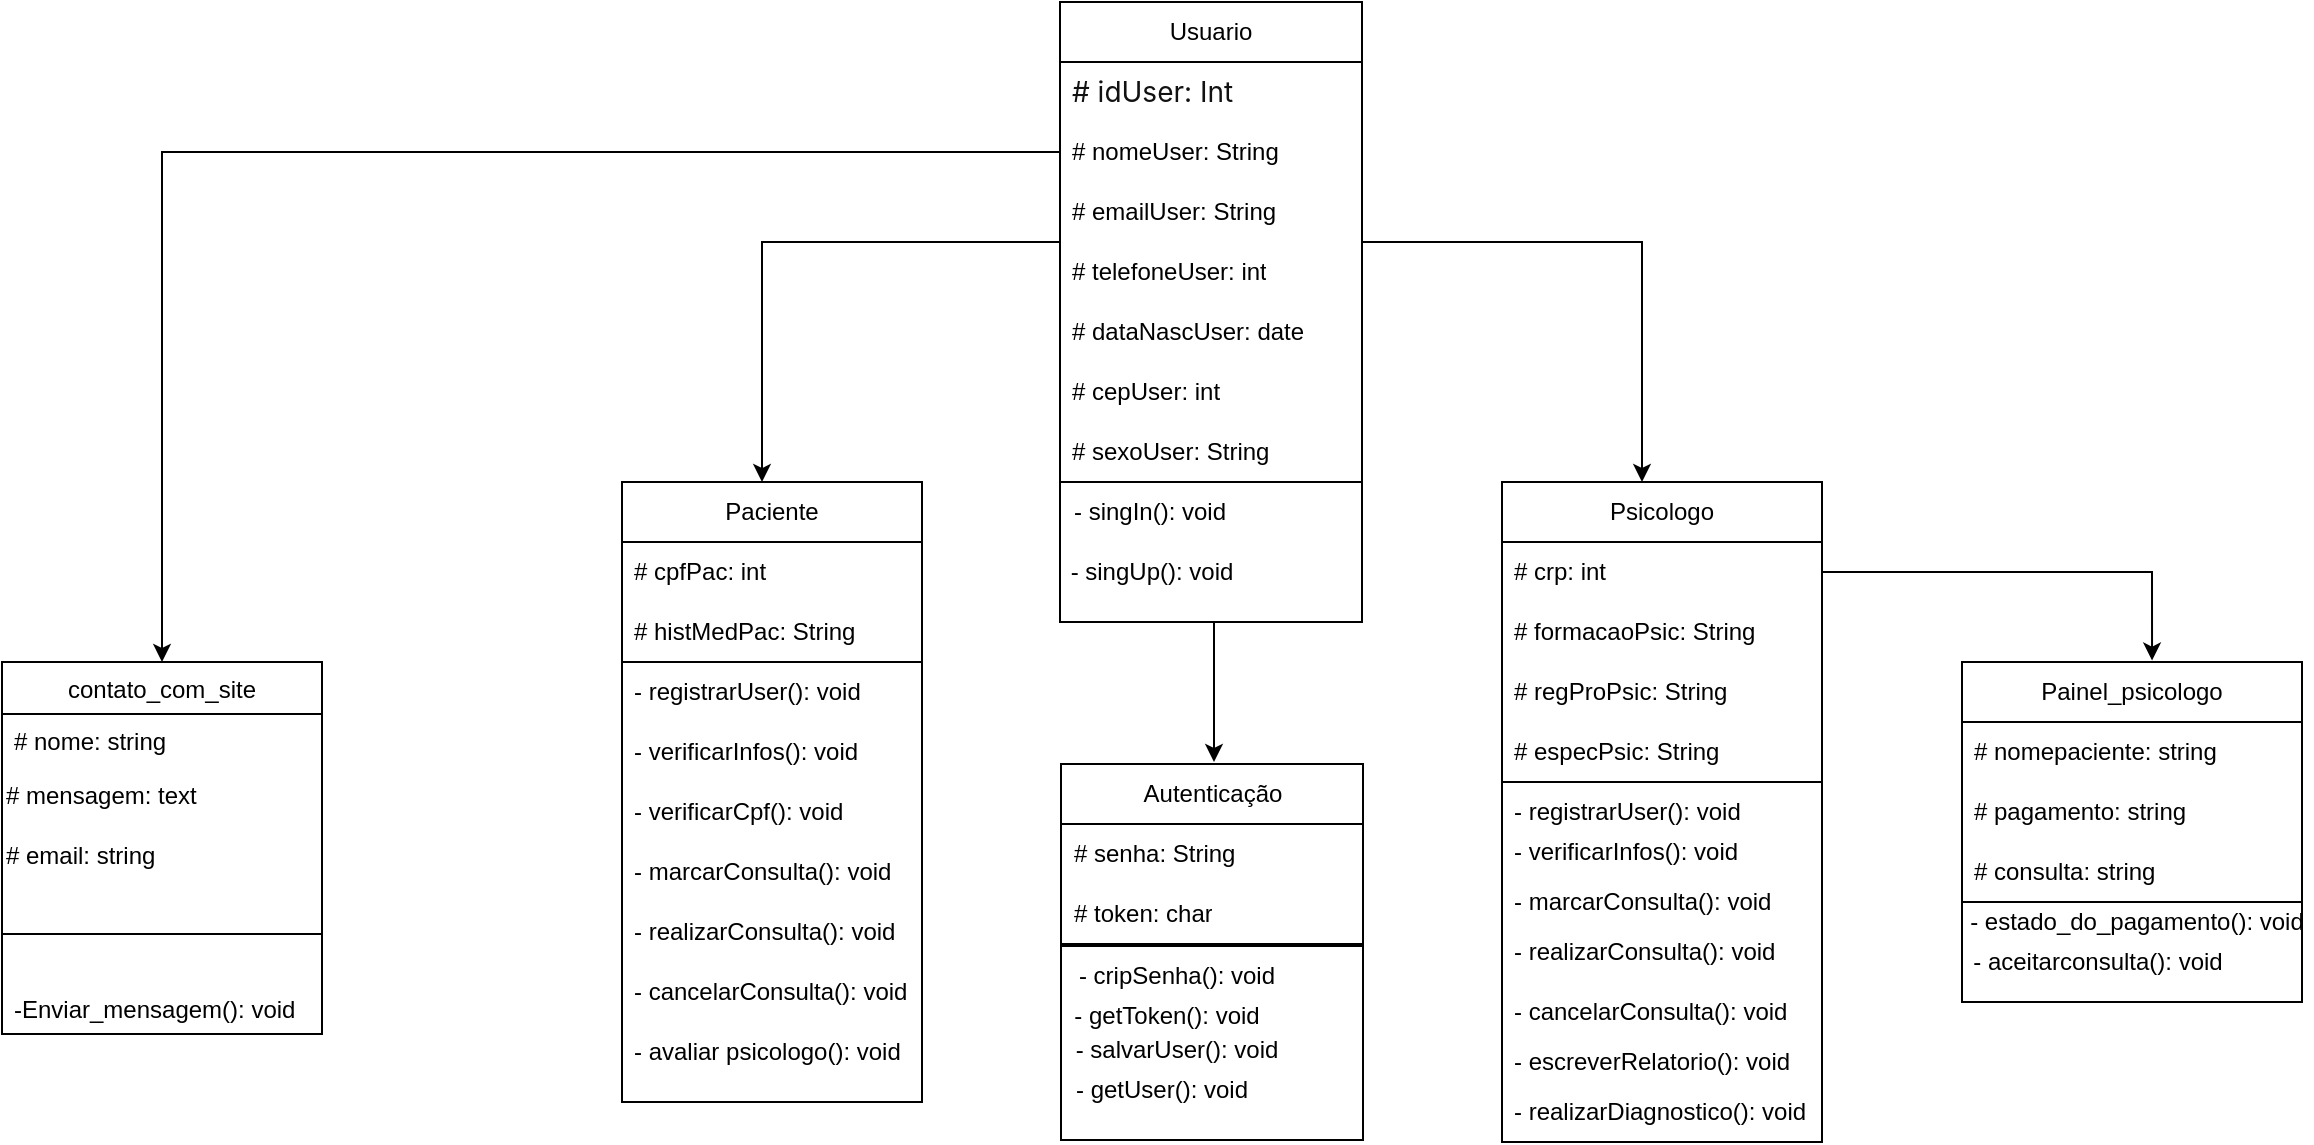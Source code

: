 <mxfile version="24.5.5" type="github">
  <diagram name="Página-1" id="5c7cXVIxc6Zba3c8BK8-">
    <mxGraphModel dx="2220" dy="766" grid="1" gridSize="10" guides="1" tooltips="1" connect="1" arrows="1" fold="1" page="1" pageScale="1" pageWidth="827" pageHeight="1169" math="0" shadow="0">
      <root>
        <mxCell id="0" />
        <mxCell id="1" parent="0" />
        <mxCell id="kuCT0JWgRBGRcobsYB0P-81" style="edgeStyle=orthogonalEdgeStyle;rounded=0;orthogonalLoop=1;jettySize=auto;html=1;" parent="1" source="kuCT0JWgRBGRcobsYB0P-1" target="kuCT0JWgRBGRcobsYB0P-21" edge="1">
          <mxGeometry relative="1" as="geometry">
            <Array as="points">
              <mxPoint x="640" y="190" />
            </Array>
          </mxGeometry>
        </mxCell>
        <mxCell id="kuCT0JWgRBGRcobsYB0P-1" value="Usuario" style="swimlane;fontStyle=0;childLayout=stackLayout;horizontal=1;startSize=30;horizontalStack=0;resizeParent=1;resizeParentMax=0;resizeLast=0;collapsible=1;marginBottom=0;whiteSpace=wrap;html=1;" parent="1" vertex="1">
          <mxGeometry x="349" y="70" width="151" height="240" as="geometry" />
        </mxCell>
        <mxCell id="kuCT0JWgRBGRcobsYB0P-2" value="&lt;div&gt;&lt;font face=&quot;-apple-system, Roboto, SegoeUI, Segoe UI, Helvetica Neue, Helvetica, Microsoft YaHei, Meiryo UI, Meiryo, Arial Unicode MS, sans-serif&quot; color=&quot;#111111&quot;&gt;&lt;span style=&quot;font-size: 14px;&quot;&gt;# idUser: Int&lt;/span&gt;&lt;/font&gt;&lt;/div&gt;" style="text;strokeColor=none;fillColor=none;align=left;verticalAlign=middle;spacingLeft=4;spacingRight=4;overflow=hidden;points=[[0,0.5],[1,0.5]];portConstraint=eastwest;rotatable=0;whiteSpace=wrap;html=1;" parent="kuCT0JWgRBGRcobsYB0P-1" vertex="1">
          <mxGeometry y="30" width="151" height="30" as="geometry" />
        </mxCell>
        <mxCell id="kuCT0JWgRBGRcobsYB0P-3" value="# nomeUser: String" style="text;strokeColor=none;fillColor=none;align=left;verticalAlign=middle;spacingLeft=4;spacingRight=4;overflow=hidden;points=[[0,0.5],[1,0.5]];portConstraint=eastwest;rotatable=0;whiteSpace=wrap;html=1;" parent="kuCT0JWgRBGRcobsYB0P-1" vertex="1">
          <mxGeometry y="60" width="151" height="30" as="geometry" />
        </mxCell>
        <mxCell id="kuCT0JWgRBGRcobsYB0P-4" value="# emailUser: String" style="text;strokeColor=none;fillColor=none;align=left;verticalAlign=middle;spacingLeft=4;spacingRight=4;overflow=hidden;points=[[0,0.5],[1,0.5]];portConstraint=eastwest;rotatable=0;whiteSpace=wrap;html=1;" parent="kuCT0JWgRBGRcobsYB0P-1" vertex="1">
          <mxGeometry y="90" width="151" height="30" as="geometry" />
        </mxCell>
        <mxCell id="kuCT0JWgRBGRcobsYB0P-6" value="# telefoneUser: int" style="text;strokeColor=none;fillColor=none;align=left;verticalAlign=middle;spacingLeft=4;spacingRight=4;overflow=hidden;points=[[0,0.5],[1,0.5]];portConstraint=eastwest;rotatable=0;whiteSpace=wrap;html=1;" parent="kuCT0JWgRBGRcobsYB0P-1" vertex="1">
          <mxGeometry y="120" width="151" height="30" as="geometry" />
        </mxCell>
        <mxCell id="kuCT0JWgRBGRcobsYB0P-5" value="# dataNascUser: date" style="text;strokeColor=none;fillColor=none;align=left;verticalAlign=middle;spacingLeft=4;spacingRight=4;overflow=hidden;points=[[0,0.5],[1,0.5]];portConstraint=eastwest;rotatable=0;whiteSpace=wrap;html=1;" parent="kuCT0JWgRBGRcobsYB0P-1" vertex="1">
          <mxGeometry y="150" width="151" height="30" as="geometry" />
        </mxCell>
        <mxCell id="kuCT0JWgRBGRcobsYB0P-7" value="# cepUser: int" style="text;strokeColor=none;fillColor=none;align=left;verticalAlign=middle;spacingLeft=4;spacingRight=4;overflow=hidden;points=[[0,0.5],[1,0.5]];portConstraint=eastwest;rotatable=0;whiteSpace=wrap;html=1;" parent="kuCT0JWgRBGRcobsYB0P-1" vertex="1">
          <mxGeometry y="180" width="151" height="30" as="geometry" />
        </mxCell>
        <mxCell id="kuCT0JWgRBGRcobsYB0P-8" value="# sexoUser: String" style="text;strokeColor=none;fillColor=none;align=left;verticalAlign=middle;spacingLeft=4;spacingRight=4;overflow=hidden;points=[[0,0.5],[1,0.5]];portConstraint=eastwest;rotatable=0;whiteSpace=wrap;html=1;" parent="kuCT0JWgRBGRcobsYB0P-1" vertex="1">
          <mxGeometry y="210" width="151" height="30" as="geometry" />
        </mxCell>
        <mxCell id="kuCT0JWgRBGRcobsYB0P-9" value="Paciente" style="swimlane;fontStyle=0;childLayout=stackLayout;horizontal=1;startSize=30;horizontalStack=0;resizeParent=1;resizeParentMax=0;resizeLast=0;collapsible=1;marginBottom=0;whiteSpace=wrap;html=1;" parent="1" vertex="1">
          <mxGeometry x="130" y="310" width="150" height="90" as="geometry" />
        </mxCell>
        <mxCell id="kuCT0JWgRBGRcobsYB0P-10" value="# cpfPac: int" style="text;strokeColor=none;fillColor=none;align=left;verticalAlign=middle;spacingLeft=4;spacingRight=4;overflow=hidden;points=[[0,0.5],[1,0.5]];portConstraint=eastwest;rotatable=0;whiteSpace=wrap;html=1;" parent="kuCT0JWgRBGRcobsYB0P-9" vertex="1">
          <mxGeometry y="30" width="150" height="30" as="geometry" />
        </mxCell>
        <mxCell id="kuCT0JWgRBGRcobsYB0P-11" value="# histMedPac: String" style="text;strokeColor=none;fillColor=none;align=left;verticalAlign=middle;spacingLeft=4;spacingRight=4;overflow=hidden;points=[[0,0.5],[1,0.5]];portConstraint=eastwest;rotatable=0;whiteSpace=wrap;html=1;" parent="kuCT0JWgRBGRcobsYB0P-9" vertex="1">
          <mxGeometry y="60" width="150" height="30" as="geometry" />
        </mxCell>
        <mxCell id="kuCT0JWgRBGRcobsYB0P-13" value="" style="rounded=0;whiteSpace=wrap;html=1;" parent="1" vertex="1">
          <mxGeometry x="130" y="400" width="150" height="220" as="geometry" />
        </mxCell>
        <mxCell id="kuCT0JWgRBGRcobsYB0P-14" value="- registrarUser():&lt;span style=&quot;text-align: center;&quot;&gt;&amp;nbsp;void&lt;/span&gt;" style="text;strokeColor=none;fillColor=none;align=left;verticalAlign=middle;spacingLeft=4;spacingRight=4;overflow=hidden;points=[[0,0.5],[1,0.5]];portConstraint=eastwest;rotatable=0;whiteSpace=wrap;html=1;" parent="1" vertex="1">
          <mxGeometry x="130" y="400" width="140" height="30" as="geometry" />
        </mxCell>
        <mxCell id="kuCT0JWgRBGRcobsYB0P-15" value="- verificarInfos():&lt;span style=&quot;text-align: center;&quot;&gt;&amp;nbsp;void&lt;/span&gt;" style="text;strokeColor=none;fillColor=none;align=left;verticalAlign=middle;spacingLeft=4;spacingRight=4;overflow=hidden;points=[[0,0.5],[1,0.5]];portConstraint=eastwest;rotatable=0;whiteSpace=wrap;html=1;" parent="1" vertex="1">
          <mxGeometry x="130" y="430" width="140" height="30" as="geometry" />
        </mxCell>
        <mxCell id="kuCT0JWgRBGRcobsYB0P-16" value="- verificarCpf():&lt;span style=&quot;text-align: center;&quot;&gt;&amp;nbsp;void&lt;/span&gt;" style="text;strokeColor=none;fillColor=none;align=left;verticalAlign=middle;spacingLeft=4;spacingRight=4;overflow=hidden;points=[[0,0.5],[1,0.5]];portConstraint=eastwest;rotatable=0;whiteSpace=wrap;html=1;" parent="1" vertex="1">
          <mxGeometry x="130" y="460" width="140" height="30" as="geometry" />
        </mxCell>
        <mxCell id="kuCT0JWgRBGRcobsYB0P-17" value="- marcarConsulta():&lt;span style=&quot;text-align: center;&quot;&gt;&amp;nbsp;void&lt;/span&gt;" style="text;strokeColor=none;fillColor=none;align=left;verticalAlign=middle;spacingLeft=4;spacingRight=4;overflow=hidden;points=[[0,0.5],[1,0.5]];portConstraint=eastwest;rotatable=0;whiteSpace=wrap;html=1;" parent="1" vertex="1">
          <mxGeometry x="130" y="490" width="140" height="30" as="geometry" />
        </mxCell>
        <mxCell id="kuCT0JWgRBGRcobsYB0P-18" value="- realizarConsulta():&lt;span style=&quot;text-align: center;&quot;&gt;&amp;nbsp;void&lt;/span&gt;" style="text;strokeColor=none;fillColor=none;align=left;verticalAlign=middle;spacingLeft=4;spacingRight=4;overflow=hidden;points=[[0,0.5],[1,0.5]];portConstraint=eastwest;rotatable=0;whiteSpace=wrap;html=1;" parent="1" vertex="1">
          <mxGeometry x="130" y="520" width="150" height="30" as="geometry" />
        </mxCell>
        <mxCell id="kuCT0JWgRBGRcobsYB0P-19" value="- cancelarConsulta():&lt;span style=&quot;text-align: center;&quot;&gt;&amp;nbsp;void&lt;/span&gt;" style="text;strokeColor=none;fillColor=none;align=left;verticalAlign=middle;spacingLeft=4;spacingRight=4;overflow=hidden;points=[[0,0.5],[1,0.5]];portConstraint=eastwest;rotatable=0;whiteSpace=wrap;html=1;" parent="1" vertex="1">
          <mxGeometry x="130" y="550" width="150" height="30" as="geometry" />
        </mxCell>
        <mxCell id="kuCT0JWgRBGRcobsYB0P-20" value="&lt;font style=&quot;vertical-align: inherit;&quot;&gt;&lt;font style=&quot;vertical-align: inherit;&quot;&gt;- avaliar psicologo():&lt;/font&gt;&lt;/font&gt;&lt;span style=&quot;text-align: center;&quot;&gt;&amp;nbsp;void&lt;/span&gt;" style="text;strokeColor=none;fillColor=none;align=left;verticalAlign=middle;spacingLeft=4;spacingRight=4;overflow=hidden;points=[[0,0.5],[1,0.5]];portConstraint=eastwest;rotatable=0;whiteSpace=wrap;html=1;" parent="1" vertex="1">
          <mxGeometry x="130" y="580" width="150" height="30" as="geometry" />
        </mxCell>
        <mxCell id="kuCT0JWgRBGRcobsYB0P-21" value="Psicologo" style="swimlane;fontStyle=0;childLayout=stackLayout;horizontal=1;startSize=30;horizontalStack=0;resizeParent=1;resizeParentMax=0;resizeLast=0;collapsible=1;marginBottom=0;whiteSpace=wrap;html=1;" parent="1" vertex="1">
          <mxGeometry x="570" y="310" width="160" height="150" as="geometry" />
        </mxCell>
        <mxCell id="kuCT0JWgRBGRcobsYB0P-22" value="# crp: int" style="text;strokeColor=none;fillColor=none;align=left;verticalAlign=middle;spacingLeft=4;spacingRight=4;overflow=hidden;points=[[0,0.5],[1,0.5]];portConstraint=eastwest;rotatable=0;whiteSpace=wrap;html=1;" parent="kuCT0JWgRBGRcobsYB0P-21" vertex="1">
          <mxGeometry y="30" width="160" height="30" as="geometry" />
        </mxCell>
        <mxCell id="kuCT0JWgRBGRcobsYB0P-23" value="# formacaoPsic: String" style="text;strokeColor=none;fillColor=none;align=left;verticalAlign=middle;spacingLeft=4;spacingRight=4;overflow=hidden;points=[[0,0.5],[1,0.5]];portConstraint=eastwest;rotatable=0;whiteSpace=wrap;html=1;" parent="kuCT0JWgRBGRcobsYB0P-21" vertex="1">
          <mxGeometry y="60" width="160" height="30" as="geometry" />
        </mxCell>
        <mxCell id="kuCT0JWgRBGRcobsYB0P-24" value="# regProPsic: String" style="text;strokeColor=none;fillColor=none;align=left;verticalAlign=middle;spacingLeft=4;spacingRight=4;overflow=hidden;points=[[0,0.5],[1,0.5]];portConstraint=eastwest;rotatable=0;whiteSpace=wrap;html=1;" parent="kuCT0JWgRBGRcobsYB0P-21" vertex="1">
          <mxGeometry y="90" width="160" height="30" as="geometry" />
        </mxCell>
        <mxCell id="kuCT0JWgRBGRcobsYB0P-25" value="# especPsic: String" style="text;strokeColor=none;fillColor=none;align=left;verticalAlign=middle;spacingLeft=4;spacingRight=4;overflow=hidden;points=[[0,0.5],[1,0.5]];portConstraint=eastwest;rotatable=0;whiteSpace=wrap;html=1;" parent="kuCT0JWgRBGRcobsYB0P-21" vertex="1">
          <mxGeometry y="120" width="160" height="30" as="geometry" />
        </mxCell>
        <mxCell id="kuCT0JWgRBGRcobsYB0P-26" value="" style="rounded=0;whiteSpace=wrap;html=1;" parent="1" vertex="1">
          <mxGeometry x="570" y="460" width="160" height="180" as="geometry" />
        </mxCell>
        <mxCell id="kuCT0JWgRBGRcobsYB0P-27" value="- registrarUser():&lt;span style=&quot;text-align: center;&quot;&gt;&amp;nbsp;void&lt;/span&gt;" style="text;strokeColor=none;fillColor=none;align=left;verticalAlign=middle;spacingLeft=4;spacingRight=4;overflow=hidden;points=[[0,0.5],[1,0.5]];portConstraint=eastwest;rotatable=0;whiteSpace=wrap;html=1;" parent="1" vertex="1">
          <mxGeometry x="570" y="460" width="140" height="30" as="geometry" />
        </mxCell>
        <mxCell id="kuCT0JWgRBGRcobsYB0P-28" value="- verificarInfos():&lt;span style=&quot;text-align: center;&quot;&gt;&amp;nbsp;void&lt;/span&gt;" style="text;strokeColor=none;fillColor=none;align=left;verticalAlign=middle;spacingLeft=4;spacingRight=4;overflow=hidden;points=[[0,0.5],[1,0.5]];portConstraint=eastwest;rotatable=0;whiteSpace=wrap;html=1;" parent="1" vertex="1">
          <mxGeometry x="570" y="480" width="140" height="30" as="geometry" />
        </mxCell>
        <mxCell id="kuCT0JWgRBGRcobsYB0P-30" value="- marcarConsulta():&lt;span style=&quot;text-align: center;&quot;&gt;&amp;nbsp;void&lt;/span&gt;" style="text;strokeColor=none;fillColor=none;align=left;verticalAlign=middle;spacingLeft=4;spacingRight=4;overflow=hidden;points=[[0,0.5],[1,0.5]];portConstraint=eastwest;rotatable=0;whiteSpace=wrap;html=1;" parent="1" vertex="1">
          <mxGeometry x="570" y="505" width="140" height="30" as="geometry" />
        </mxCell>
        <mxCell id="kuCT0JWgRBGRcobsYB0P-31" value="- realizarConsulta():&lt;span style=&quot;text-align: center;&quot;&gt;&amp;nbsp;void&lt;/span&gt;" style="text;strokeColor=none;fillColor=none;align=left;verticalAlign=middle;spacingLeft=4;spacingRight=4;overflow=hidden;points=[[0,0.5],[1,0.5]];portConstraint=eastwest;rotatable=0;whiteSpace=wrap;html=1;" parent="1" vertex="1">
          <mxGeometry x="570" y="530" width="150" height="30" as="geometry" />
        </mxCell>
        <mxCell id="kuCT0JWgRBGRcobsYB0P-32" value="- cancelarConsulta():&lt;span style=&quot;text-align: center;&quot;&gt;&amp;nbsp;void&lt;/span&gt;" style="text;strokeColor=none;fillColor=none;align=left;verticalAlign=middle;spacingLeft=4;spacingRight=4;overflow=hidden;points=[[0,0.5],[1,0.5]];portConstraint=eastwest;rotatable=0;whiteSpace=wrap;html=1;" parent="1" vertex="1">
          <mxGeometry x="570" y="560" width="150" height="30" as="geometry" />
        </mxCell>
        <mxCell id="kuCT0JWgRBGRcobsYB0P-34" value="- escreverRelatorio():&lt;span style=&quot;text-align: center;&quot;&gt;&amp;nbsp;void&lt;/span&gt;" style="text;strokeColor=none;fillColor=none;align=left;verticalAlign=middle;spacingLeft=4;spacingRight=4;overflow=hidden;points=[[0,0.5],[1,0.5]];portConstraint=eastwest;rotatable=0;whiteSpace=wrap;html=1;" parent="1" vertex="1">
          <mxGeometry x="570" y="584.5" width="160" height="30" as="geometry" />
        </mxCell>
        <mxCell id="kuCT0JWgRBGRcobsYB0P-35" value="- realizarDiagnostico():&lt;span style=&quot;text-align: center;&quot;&gt;&amp;nbsp;void&lt;/span&gt;" style="text;strokeColor=none;fillColor=none;align=left;verticalAlign=middle;spacingLeft=4;spacingRight=4;overflow=hidden;points=[[0,0.5],[1,0.5]];portConstraint=eastwest;rotatable=0;whiteSpace=wrap;html=1;" parent="1" vertex="1">
          <mxGeometry x="570" y="610" width="160" height="30" as="geometry" />
        </mxCell>
        <mxCell id="kuCT0JWgRBGRcobsYB0P-79" style="edgeStyle=orthogonalEdgeStyle;rounded=0;orthogonalLoop=1;jettySize=auto;html=1;" parent="1" source="kuCT0JWgRBGRcobsYB0P-1" target="kuCT0JWgRBGRcobsYB0P-9" edge="1">
          <mxGeometry relative="1" as="geometry">
            <Array as="points">
              <mxPoint x="200" y="190" />
            </Array>
          </mxGeometry>
        </mxCell>
        <mxCell id="KTSWGA55j3tpUjNlQqNr-6" value="&lt;span style=&quot;font-weight: 400;&quot;&gt;contato_com_site&lt;/span&gt;" style="swimlane;fontStyle=1;align=center;verticalAlign=top;childLayout=stackLayout;horizontal=1;startSize=26;horizontalStack=0;resizeParent=1;resizeParentMax=0;resizeLast=0;collapsible=1;marginBottom=0;whiteSpace=wrap;html=1;" parent="1" vertex="1">
          <mxGeometry x="-180" y="400" width="160" height="186" as="geometry" />
        </mxCell>
        <mxCell id="KTSWGA55j3tpUjNlQqNr-7" value="# nome: string" style="text;strokeColor=none;fillColor=none;align=left;verticalAlign=top;spacingLeft=4;spacingRight=4;overflow=hidden;rotatable=0;points=[[0,0.5],[1,0.5]];portConstraint=eastwest;whiteSpace=wrap;html=1;" parent="KTSWGA55j3tpUjNlQqNr-6" vertex="1">
          <mxGeometry y="26" width="160" height="26" as="geometry" />
        </mxCell>
        <mxCell id="ylbElyYXsv-rQZZ2zQGT-1" value="# mensagem: text" style="text;html=1;align=left;verticalAlign=middle;whiteSpace=wrap;rounded=0;" parent="KTSWGA55j3tpUjNlQqNr-6" vertex="1">
          <mxGeometry y="52" width="160" height="30" as="geometry" />
        </mxCell>
        <mxCell id="ylbElyYXsv-rQZZ2zQGT-2" value="# email: string" style="text;html=1;align=left;verticalAlign=middle;whiteSpace=wrap;rounded=0;" parent="KTSWGA55j3tpUjNlQqNr-6" vertex="1">
          <mxGeometry y="82" width="160" height="30" as="geometry" />
        </mxCell>
        <mxCell id="KTSWGA55j3tpUjNlQqNr-8" value="" style="line;strokeWidth=1;fillColor=none;align=left;verticalAlign=middle;spacingTop=-1;spacingLeft=3;spacingRight=3;rotatable=0;labelPosition=right;points=[];portConstraint=eastwest;strokeColor=inherit;" parent="KTSWGA55j3tpUjNlQqNr-6" vertex="1">
          <mxGeometry y="112" width="160" height="48" as="geometry" />
        </mxCell>
        <mxCell id="KTSWGA55j3tpUjNlQqNr-9" value="-Enviar_mensagem():&lt;span style=&quot;text-align: center;&quot;&gt;&amp;nbsp;void&lt;/span&gt;" style="text;strokeColor=none;fillColor=none;align=left;verticalAlign=top;spacingLeft=4;spacingRight=4;overflow=hidden;rotatable=0;points=[[0,0.5],[1,0.5]];portConstraint=eastwest;whiteSpace=wrap;html=1;" parent="KTSWGA55j3tpUjNlQqNr-6" vertex="1">
          <mxGeometry y="160" width="160" height="26" as="geometry" />
        </mxCell>
        <mxCell id="f6tH5VBtJ50COLE8GkYW-1" style="edgeStyle=orthogonalEdgeStyle;rounded=0;orthogonalLoop=1;jettySize=auto;html=1;" parent="1" source="kuCT0JWgRBGRcobsYB0P-3" target="KTSWGA55j3tpUjNlQqNr-6" edge="1">
          <mxGeometry relative="1" as="geometry" />
        </mxCell>
        <mxCell id="WdV4Z3mDpusipRj5li7K-1" value="&lt;font style=&quot;vertical-align: inherit;&quot;&gt;&lt;font style=&quot;vertical-align: inherit;&quot;&gt;Painel_psicologo&lt;/font&gt;&lt;/font&gt;" style="swimlane;fontStyle=0;childLayout=stackLayout;horizontal=1;startSize=30;horizontalStack=0;resizeParent=1;resizeParentMax=0;resizeLast=0;collapsible=1;marginBottom=0;whiteSpace=wrap;html=1;" parent="1" vertex="1">
          <mxGeometry x="800" y="400" width="170" height="120" as="geometry">
            <mxRectangle x="810" y="400" width="130" height="30" as="alternateBounds" />
          </mxGeometry>
        </mxCell>
        <mxCell id="WdV4Z3mDpusipRj5li7K-2" value="&lt;font style=&quot;vertical-align: inherit;&quot;&gt;&lt;font style=&quot;vertical-align: inherit;&quot;&gt;# nomepaciente: string&lt;/font&gt;&lt;/font&gt;" style="text;strokeColor=none;fillColor=none;align=left;verticalAlign=middle;spacingLeft=4;spacingRight=4;overflow=hidden;points=[[0,0.5],[1,0.5]];portConstraint=eastwest;rotatable=0;whiteSpace=wrap;html=1;" parent="WdV4Z3mDpusipRj5li7K-1" vertex="1">
          <mxGeometry y="30" width="170" height="30" as="geometry" />
        </mxCell>
        <mxCell id="WdV4Z3mDpusipRj5li7K-3" value="&lt;font style=&quot;vertical-align: inherit;&quot;&gt;&lt;font style=&quot;vertical-align: inherit;&quot;&gt;# pagamento: string&lt;/font&gt;&lt;/font&gt;" style="text;strokeColor=none;fillColor=none;align=left;verticalAlign=middle;spacingLeft=4;spacingRight=4;overflow=hidden;points=[[0,0.5],[1,0.5]];portConstraint=eastwest;rotatable=0;whiteSpace=wrap;html=1;" parent="WdV4Z3mDpusipRj5li7K-1" vertex="1">
          <mxGeometry y="60" width="170" height="30" as="geometry" />
        </mxCell>
        <mxCell id="WdV4Z3mDpusipRj5li7K-4" value="&lt;font style=&quot;vertical-align: inherit;&quot;&gt;&lt;font style=&quot;vertical-align: inherit;&quot;&gt;# consulta: string&lt;/font&gt;&lt;/font&gt;" style="text;strokeColor=none;fillColor=none;align=left;verticalAlign=middle;spacingLeft=4;spacingRight=4;overflow=hidden;points=[[0,0.5],[1,0.5]];portConstraint=eastwest;rotatable=0;whiteSpace=wrap;html=1;" parent="WdV4Z3mDpusipRj5li7K-1" vertex="1">
          <mxGeometry y="90" width="170" height="30" as="geometry" />
        </mxCell>
        <mxCell id="WdV4Z3mDpusipRj5li7K-6" value="" style="rounded=0;whiteSpace=wrap;html=1;" parent="1" vertex="1">
          <mxGeometry x="800" y="520" width="170" height="50" as="geometry" />
        </mxCell>
        <mxCell id="WdV4Z3mDpusipRj5li7K-7" value="&lt;font style=&quot;vertical-align: inherit;&quot;&gt;&lt;font style=&quot;vertical-align: inherit;&quot;&gt;&lt;font style=&quot;vertical-align: inherit;&quot;&gt;&lt;font style=&quot;vertical-align: inherit;&quot;&gt;- estado_do_pagamento():&lt;/font&gt;&lt;/font&gt;&lt;/font&gt;&lt;/font&gt;&amp;nbsp;void" style="text;html=1;align=center;verticalAlign=middle;whiteSpace=wrap;rounded=0;" parent="1" vertex="1">
          <mxGeometry x="800" y="515" width="175" height="30" as="geometry" />
        </mxCell>
        <mxCell id="WdV4Z3mDpusipRj5li7K-8" value="&lt;font style=&quot;vertical-align: inherit;&quot;&gt;&lt;font style=&quot;vertical-align: inherit;&quot;&gt;&lt;font style=&quot;vertical-align: inherit;&quot;&gt;&lt;font style=&quot;vertical-align: inherit;&quot;&gt;&lt;font style=&quot;vertical-align: inherit;&quot;&gt;&lt;font style=&quot;vertical-align: inherit;&quot;&gt;- aceitarconsulta():&lt;/font&gt;&lt;/font&gt;&lt;/font&gt;&lt;/font&gt;&lt;/font&gt;&lt;/font&gt;&amp;nbsp;void" style="text;html=1;align=center;verticalAlign=middle;whiteSpace=wrap;rounded=0;" parent="1" vertex="1">
          <mxGeometry x="800" y="537.5" width="135.5" height="25" as="geometry" />
        </mxCell>
        <mxCell id="WdV4Z3mDpusipRj5li7K-11" style="edgeStyle=orthogonalEdgeStyle;rounded=0;orthogonalLoop=1;jettySize=auto;html=1;entryX=0.559;entryY=-0.006;entryDx=0;entryDy=0;entryPerimeter=0;" parent="1" source="kuCT0JWgRBGRcobsYB0P-22" target="WdV4Z3mDpusipRj5li7K-1" edge="1">
          <mxGeometry relative="1" as="geometry" />
        </mxCell>
        <mxCell id="zIu3LnJmdOH835NPaIIr-1" value="" style="rounded=0;whiteSpace=wrap;html=1;" vertex="1" parent="1">
          <mxGeometry x="349" y="310" width="151" height="70" as="geometry" />
        </mxCell>
        <mxCell id="zIu3LnJmdOH835NPaIIr-2" value="- singIn(): void" style="text;html=1;align=center;verticalAlign=middle;whiteSpace=wrap;rounded=0;" vertex="1" parent="1">
          <mxGeometry x="349" y="310" width="89.5" height="30" as="geometry" />
        </mxCell>
        <mxCell id="zIu3LnJmdOH835NPaIIr-3" value="- singUp(): void" style="text;html=1;align=center;verticalAlign=middle;whiteSpace=wrap;rounded=0;" vertex="1" parent="1">
          <mxGeometry x="349.5" y="340" width="90" height="30" as="geometry" />
        </mxCell>
        <mxCell id="zIu3LnJmdOH835NPaIIr-4" value="Autenticação" style="swimlane;fontStyle=0;childLayout=stackLayout;horizontal=1;startSize=30;horizontalStack=0;resizeParent=1;resizeParentMax=0;resizeLast=0;collapsible=1;marginBottom=0;whiteSpace=wrap;html=1;" vertex="1" parent="1">
          <mxGeometry x="349.5" y="451" width="151" height="90" as="geometry" />
        </mxCell>
        <mxCell id="zIu3LnJmdOH835NPaIIr-5" value="# senha: String" style="text;strokeColor=none;fillColor=none;align=left;verticalAlign=middle;spacingLeft=4;spacingRight=4;overflow=hidden;points=[[0,0.5],[1,0.5]];portConstraint=eastwest;rotatable=0;whiteSpace=wrap;html=1;" vertex="1" parent="zIu3LnJmdOH835NPaIIr-4">
          <mxGeometry y="30" width="151" height="30" as="geometry" />
        </mxCell>
        <mxCell id="zIu3LnJmdOH835NPaIIr-6" value="# token: char" style="text;strokeColor=none;fillColor=none;align=left;verticalAlign=middle;spacingLeft=4;spacingRight=4;overflow=hidden;points=[[0,0.5],[1,0.5]];portConstraint=eastwest;rotatable=0;whiteSpace=wrap;html=1;" vertex="1" parent="zIu3LnJmdOH835NPaIIr-4">
          <mxGeometry y="60" width="151" height="30" as="geometry" />
        </mxCell>
        <mxCell id="zIu3LnJmdOH835NPaIIr-8" value="" style="rounded=0;whiteSpace=wrap;html=1;" vertex="1" parent="1">
          <mxGeometry x="349.5" y="542" width="151" height="97" as="geometry" />
        </mxCell>
        <mxCell id="zIu3LnJmdOH835NPaIIr-9" value="- cripSenha(): void" style="text;html=1;align=center;verticalAlign=middle;whiteSpace=wrap;rounded=0;" vertex="1" parent="1">
          <mxGeometry x="354.5" y="542" width="105" height="30" as="geometry" />
        </mxCell>
        <mxCell id="zIu3LnJmdOH835NPaIIr-10" value="- getToken(): void" style="text;html=1;align=center;verticalAlign=middle;whiteSpace=wrap;rounded=0;" vertex="1" parent="1">
          <mxGeometry x="354.5" y="561.5" width="95" height="30" as="geometry" />
        </mxCell>
        <mxCell id="zIu3LnJmdOH835NPaIIr-11" value="- salvarUser(): void" style="text;html=1;align=center;verticalAlign=middle;whiteSpace=wrap;rounded=0;" vertex="1" parent="1">
          <mxGeometry x="354.5" y="579" width="105" height="30" as="geometry" />
        </mxCell>
        <mxCell id="zIu3LnJmdOH835NPaIIr-12" value="- getUser(): void" style="text;html=1;align=center;verticalAlign=middle;whiteSpace=wrap;rounded=0;" vertex="1" parent="1">
          <mxGeometry x="354.5" y="599" width="90" height="30" as="geometry" />
        </mxCell>
        <mxCell id="zIu3LnJmdOH835NPaIIr-13" value="" style="endArrow=classic;html=1;rounded=0;" edge="1" parent="1">
          <mxGeometry width="50" height="50" relative="1" as="geometry">
            <mxPoint x="426" y="380" as="sourcePoint" />
            <mxPoint x="426" y="450" as="targetPoint" />
          </mxGeometry>
        </mxCell>
      </root>
    </mxGraphModel>
  </diagram>
</mxfile>
